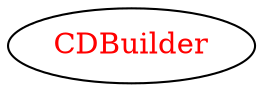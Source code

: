 digraph dependencyGraph {
 concentrate=true;
 ranksep="2.0";
 rankdir="LR"; 
 splines="ortho";
"CDBuilder" [fontcolor="red"];
}
